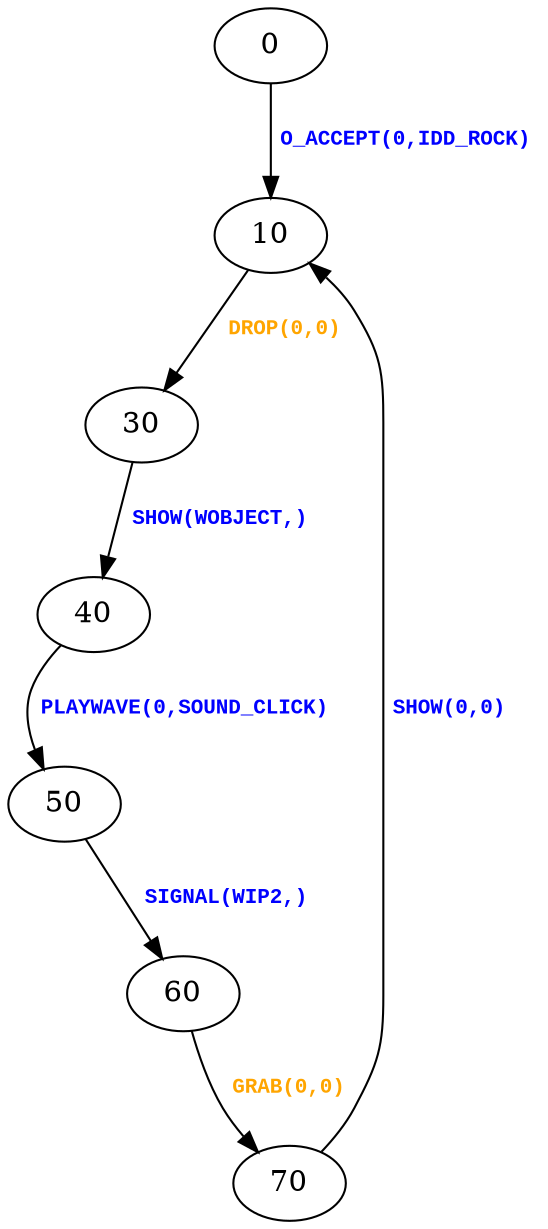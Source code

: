 digraph {
 node [shape=oval];
"0" -> "10"[fontcolor=blue, label=< <table border="0"><tr><td><font face="Courier New" point-size="10"><b>O_ACCEPT(0,IDD_ROCK)<br align="left"/></b></font></td></tr>
</table>>];
"10" -> "30"[fontcolor=orange, label=< <table border="0"><tr><td><font face="Courier New" point-size="10"><b>DROP(0,0)<br align="left"/></b></font></td></tr>
</table>>];
"30" -> "40"[fontcolor=blue, label=< <table border="0"><tr><td><font face="Courier New" point-size="10"><b>SHOW(WOBJECT,)<br align="left"/></b></font></td></tr>
</table>>];
"40" -> "50"[fontcolor=blue, label=< <table border="0"><tr><td><font face="Courier New" point-size="10"><b>PLAYWAVE(0,SOUND_CLICK)<br align="left"/></b></font></td></tr>
</table>>];
"50" -> "60"[fontcolor=blue, label=< <table border="0"><tr><td><font face="Courier New" point-size="10"><b>SIGNAL(WIP2,)<br align="left"/></b></font></td></tr>
</table>>];
"60" -> "70"[fontcolor=orange, label=< <table border="0"><tr><td><font face="Courier New" point-size="10"><b>GRAB(0,0)<br align="left"/></b></font></td></tr>
</table>>];
"70" -> "10"[fontcolor=blue, label=< <table border="0"><tr><td><font face="Courier New" point-size="10"><b>SHOW(0,0)<br align="left"/></b></font></td></tr>
</table>>];
}

